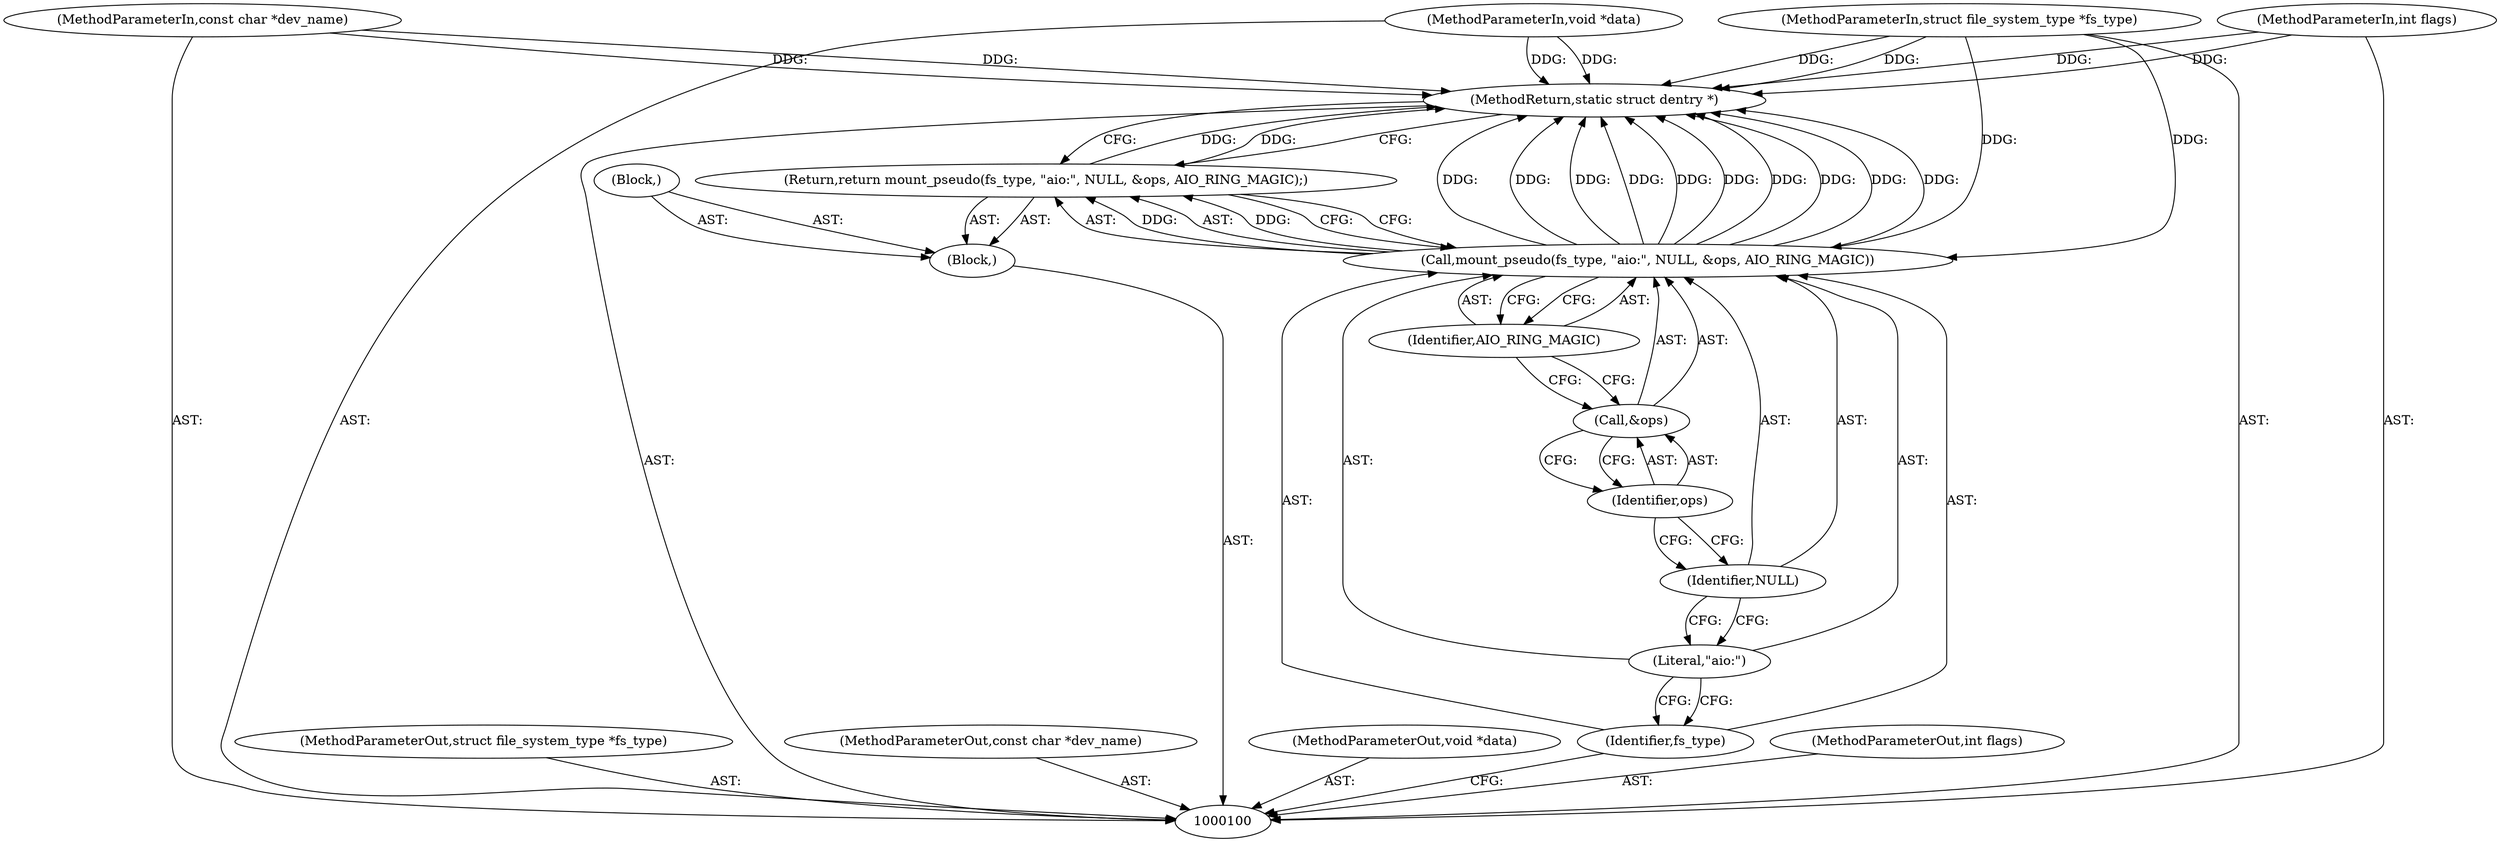 digraph "1_linux_22f6b4d34fcf039c63a94e7670e0da24f8575a5a" {
"1000115" [label="(MethodReturn,static struct dentry *)"];
"1000101" [label="(MethodParameterIn,struct file_system_type *fs_type)"];
"1000137" [label="(MethodParameterOut,struct file_system_type *fs_type)"];
"1000103" [label="(MethodParameterIn,const char *dev_name)"];
"1000139" [label="(MethodParameterOut,const char *dev_name)"];
"1000104" [label="(MethodParameterIn,void *data)"];
"1000140" [label="(MethodParameterOut,void *data)"];
"1000102" [label="(MethodParameterIn,int flags)"];
"1000138" [label="(MethodParameterOut,int flags)"];
"1000105" [label="(Block,)"];
"1000106" [label="(Block,)"];
"1000107" [label="(Return,return mount_pseudo(fs_type, \"aio:\", NULL, &ops, AIO_RING_MAGIC);)"];
"1000109" [label="(Identifier,fs_type)"];
"1000110" [label="(Literal,\"aio:\")"];
"1000111" [label="(Identifier,NULL)"];
"1000112" [label="(Call,&ops)"];
"1000113" [label="(Identifier,ops)"];
"1000114" [label="(Identifier,AIO_RING_MAGIC)"];
"1000108" [label="(Call,mount_pseudo(fs_type, \"aio:\", NULL, &ops, AIO_RING_MAGIC))"];
"1000115" -> "1000100"  [label="AST: "];
"1000115" -> "1000107"  [label="CFG: "];
"1000108" -> "1000115"  [label="DDG: "];
"1000108" -> "1000115"  [label="DDG: "];
"1000108" -> "1000115"  [label="DDG: "];
"1000108" -> "1000115"  [label="DDG: "];
"1000108" -> "1000115"  [label="DDG: "];
"1000104" -> "1000115"  [label="DDG: "];
"1000103" -> "1000115"  [label="DDG: "];
"1000101" -> "1000115"  [label="DDG: "];
"1000102" -> "1000115"  [label="DDG: "];
"1000107" -> "1000115"  [label="DDG: "];
"1000101" -> "1000100"  [label="AST: "];
"1000101" -> "1000115"  [label="DDG: "];
"1000101" -> "1000108"  [label="DDG: "];
"1000137" -> "1000100"  [label="AST: "];
"1000103" -> "1000100"  [label="AST: "];
"1000103" -> "1000115"  [label="DDG: "];
"1000139" -> "1000100"  [label="AST: "];
"1000104" -> "1000100"  [label="AST: "];
"1000104" -> "1000115"  [label="DDG: "];
"1000140" -> "1000100"  [label="AST: "];
"1000102" -> "1000100"  [label="AST: "];
"1000102" -> "1000115"  [label="DDG: "];
"1000138" -> "1000100"  [label="AST: "];
"1000105" -> "1000100"  [label="AST: "];
"1000106" -> "1000105"  [label="AST: "];
"1000107" -> "1000105"  [label="AST: "];
"1000106" -> "1000105"  [label="AST: "];
"1000107" -> "1000105"  [label="AST: "];
"1000107" -> "1000108"  [label="CFG: "];
"1000108" -> "1000107"  [label="AST: "];
"1000115" -> "1000107"  [label="CFG: "];
"1000107" -> "1000115"  [label="DDG: "];
"1000108" -> "1000107"  [label="DDG: "];
"1000109" -> "1000108"  [label="AST: "];
"1000109" -> "1000100"  [label="CFG: "];
"1000110" -> "1000109"  [label="CFG: "];
"1000110" -> "1000108"  [label="AST: "];
"1000110" -> "1000109"  [label="CFG: "];
"1000111" -> "1000110"  [label="CFG: "];
"1000111" -> "1000108"  [label="AST: "];
"1000111" -> "1000110"  [label="CFG: "];
"1000113" -> "1000111"  [label="CFG: "];
"1000112" -> "1000108"  [label="AST: "];
"1000112" -> "1000113"  [label="CFG: "];
"1000113" -> "1000112"  [label="AST: "];
"1000114" -> "1000112"  [label="CFG: "];
"1000113" -> "1000112"  [label="AST: "];
"1000113" -> "1000111"  [label="CFG: "];
"1000112" -> "1000113"  [label="CFG: "];
"1000114" -> "1000108"  [label="AST: "];
"1000114" -> "1000112"  [label="CFG: "];
"1000108" -> "1000114"  [label="CFG: "];
"1000108" -> "1000107"  [label="AST: "];
"1000108" -> "1000114"  [label="CFG: "];
"1000109" -> "1000108"  [label="AST: "];
"1000110" -> "1000108"  [label="AST: "];
"1000111" -> "1000108"  [label="AST: "];
"1000112" -> "1000108"  [label="AST: "];
"1000114" -> "1000108"  [label="AST: "];
"1000107" -> "1000108"  [label="CFG: "];
"1000108" -> "1000115"  [label="DDG: "];
"1000108" -> "1000115"  [label="DDG: "];
"1000108" -> "1000115"  [label="DDG: "];
"1000108" -> "1000115"  [label="DDG: "];
"1000108" -> "1000115"  [label="DDG: "];
"1000108" -> "1000107"  [label="DDG: "];
"1000101" -> "1000108"  [label="DDG: "];
}
